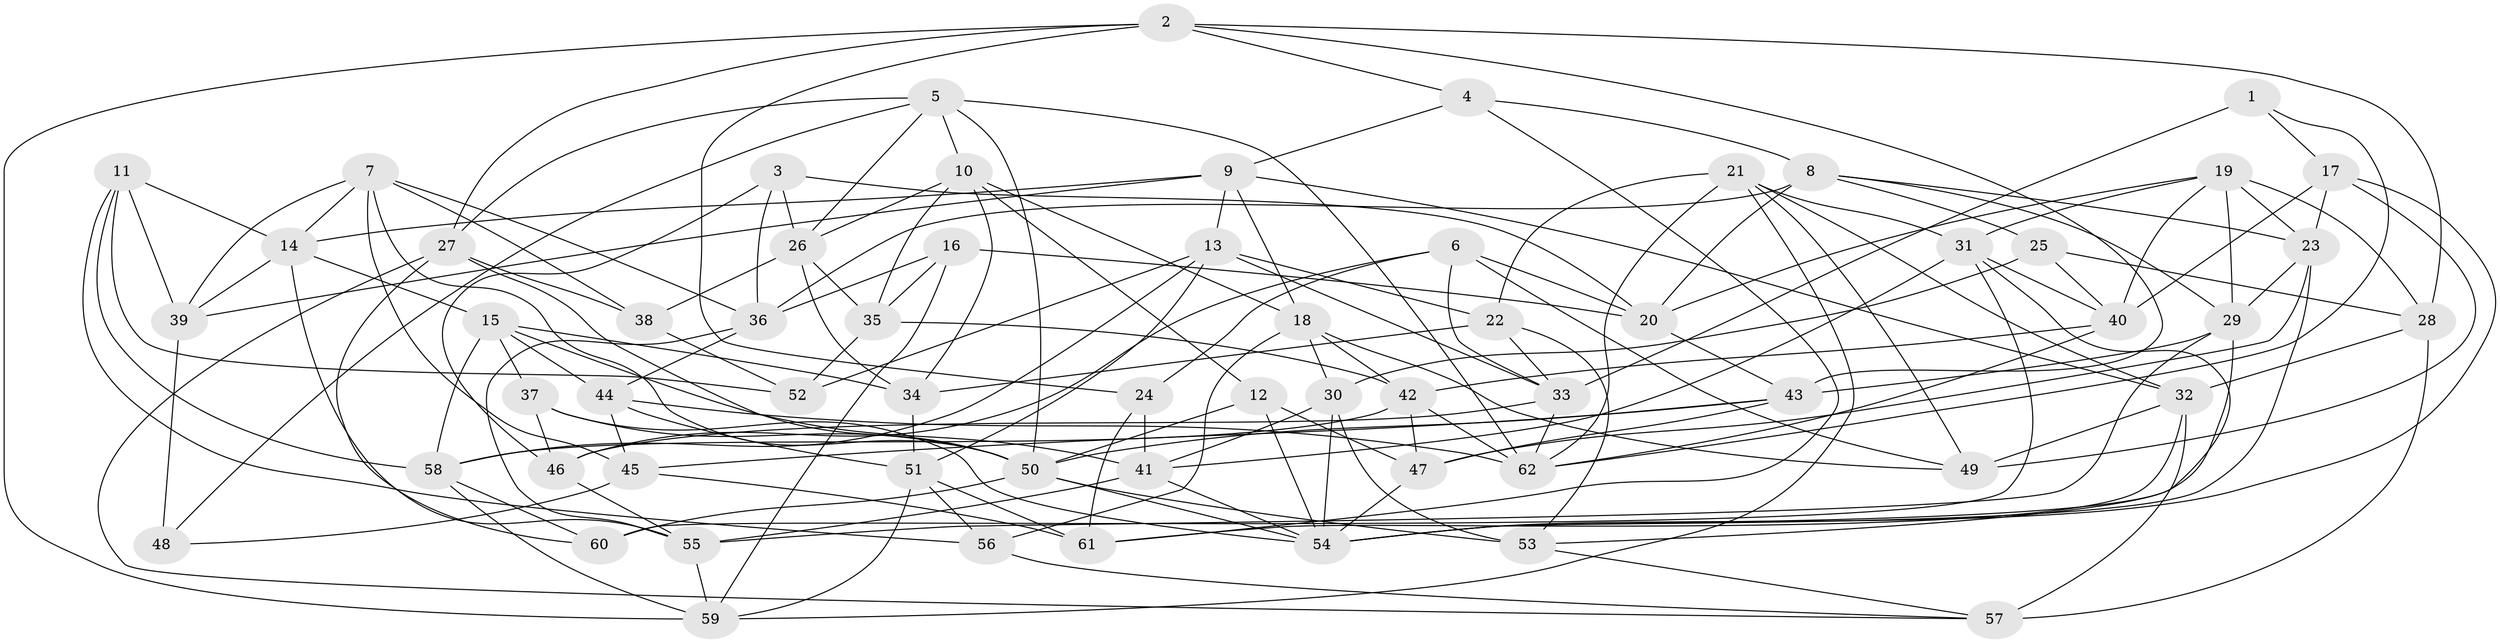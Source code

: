 // original degree distribution, {4: 1.0}
// Generated by graph-tools (version 1.1) at 2025/38/03/04/25 23:38:09]
// undirected, 62 vertices, 167 edges
graph export_dot {
  node [color=gray90,style=filled];
  1;
  2;
  3;
  4;
  5;
  6;
  7;
  8;
  9;
  10;
  11;
  12;
  13;
  14;
  15;
  16;
  17;
  18;
  19;
  20;
  21;
  22;
  23;
  24;
  25;
  26;
  27;
  28;
  29;
  30;
  31;
  32;
  33;
  34;
  35;
  36;
  37;
  38;
  39;
  40;
  41;
  42;
  43;
  44;
  45;
  46;
  47;
  48;
  49;
  50;
  51;
  52;
  53;
  54;
  55;
  56;
  57;
  58;
  59;
  60;
  61;
  62;
  1 -- 17 [weight=1.0];
  1 -- 33 [weight=2.0];
  1 -- 62 [weight=1.0];
  2 -- 4 [weight=1.0];
  2 -- 24 [weight=1.0];
  2 -- 27 [weight=1.0];
  2 -- 28 [weight=1.0];
  2 -- 43 [weight=1.0];
  2 -- 59 [weight=1.0];
  3 -- 20 [weight=1.0];
  3 -- 26 [weight=1.0];
  3 -- 36 [weight=1.0];
  3 -- 46 [weight=1.0];
  4 -- 8 [weight=1.0];
  4 -- 9 [weight=1.0];
  4 -- 61 [weight=1.0];
  5 -- 10 [weight=1.0];
  5 -- 26 [weight=1.0];
  5 -- 27 [weight=1.0];
  5 -- 48 [weight=1.0];
  5 -- 50 [weight=1.0];
  5 -- 62 [weight=1.0];
  6 -- 20 [weight=1.0];
  6 -- 24 [weight=2.0];
  6 -- 33 [weight=1.0];
  6 -- 46 [weight=1.0];
  6 -- 49 [weight=1.0];
  7 -- 14 [weight=1.0];
  7 -- 36 [weight=1.0];
  7 -- 38 [weight=1.0];
  7 -- 39 [weight=1.0];
  7 -- 45 [weight=1.0];
  7 -- 50 [weight=1.0];
  8 -- 20 [weight=1.0];
  8 -- 23 [weight=1.0];
  8 -- 25 [weight=1.0];
  8 -- 29 [weight=1.0];
  8 -- 36 [weight=1.0];
  9 -- 13 [weight=1.0];
  9 -- 14 [weight=1.0];
  9 -- 18 [weight=1.0];
  9 -- 32 [weight=1.0];
  9 -- 39 [weight=1.0];
  10 -- 12 [weight=1.0];
  10 -- 18 [weight=1.0];
  10 -- 26 [weight=1.0];
  10 -- 34 [weight=1.0];
  10 -- 35 [weight=1.0];
  11 -- 14 [weight=1.0];
  11 -- 39 [weight=1.0];
  11 -- 52 [weight=2.0];
  11 -- 56 [weight=1.0];
  11 -- 58 [weight=1.0];
  12 -- 47 [weight=1.0];
  12 -- 50 [weight=1.0];
  12 -- 54 [weight=1.0];
  13 -- 22 [weight=1.0];
  13 -- 33 [weight=1.0];
  13 -- 51 [weight=1.0];
  13 -- 52 [weight=1.0];
  13 -- 58 [weight=1.0];
  14 -- 15 [weight=1.0];
  14 -- 39 [weight=1.0];
  14 -- 55 [weight=1.0];
  15 -- 34 [weight=1.0];
  15 -- 37 [weight=1.0];
  15 -- 41 [weight=1.0];
  15 -- 44 [weight=1.0];
  15 -- 58 [weight=1.0];
  16 -- 20 [weight=1.0];
  16 -- 35 [weight=1.0];
  16 -- 36 [weight=1.0];
  16 -- 59 [weight=1.0];
  17 -- 23 [weight=1.0];
  17 -- 40 [weight=1.0];
  17 -- 49 [weight=2.0];
  17 -- 54 [weight=1.0];
  18 -- 30 [weight=1.0];
  18 -- 42 [weight=1.0];
  18 -- 49 [weight=1.0];
  18 -- 56 [weight=1.0];
  19 -- 20 [weight=1.0];
  19 -- 23 [weight=1.0];
  19 -- 28 [weight=1.0];
  19 -- 29 [weight=1.0];
  19 -- 31 [weight=1.0];
  19 -- 40 [weight=1.0];
  20 -- 43 [weight=1.0];
  21 -- 22 [weight=1.0];
  21 -- 31 [weight=1.0];
  21 -- 32 [weight=1.0];
  21 -- 49 [weight=1.0];
  21 -- 59 [weight=1.0];
  21 -- 62 [weight=1.0];
  22 -- 33 [weight=1.0];
  22 -- 34 [weight=2.0];
  22 -- 53 [weight=1.0];
  23 -- 29 [weight=1.0];
  23 -- 47 [weight=1.0];
  23 -- 54 [weight=1.0];
  24 -- 41 [weight=1.0];
  24 -- 61 [weight=2.0];
  25 -- 28 [weight=1.0];
  25 -- 30 [weight=1.0];
  25 -- 40 [weight=1.0];
  26 -- 34 [weight=1.0];
  26 -- 35 [weight=1.0];
  26 -- 38 [weight=1.0];
  27 -- 38 [weight=1.0];
  27 -- 50 [weight=1.0];
  27 -- 57 [weight=1.0];
  27 -- 60 [weight=1.0];
  28 -- 32 [weight=1.0];
  28 -- 57 [weight=2.0];
  29 -- 43 [weight=1.0];
  29 -- 54 [weight=1.0];
  29 -- 55 [weight=1.0];
  30 -- 41 [weight=1.0];
  30 -- 53 [weight=1.0];
  30 -- 54 [weight=2.0];
  31 -- 40 [weight=1.0];
  31 -- 41 [weight=1.0];
  31 -- 53 [weight=1.0];
  31 -- 60 [weight=1.0];
  32 -- 49 [weight=1.0];
  32 -- 57 [weight=1.0];
  32 -- 61 [weight=1.0];
  33 -- 46 [weight=2.0];
  33 -- 62 [weight=1.0];
  34 -- 51 [weight=1.0];
  35 -- 42 [weight=1.0];
  35 -- 52 [weight=2.0];
  36 -- 44 [weight=1.0];
  36 -- 55 [weight=1.0];
  37 -- 46 [weight=1.0];
  37 -- 50 [weight=1.0];
  37 -- 54 [weight=1.0];
  38 -- 52 [weight=1.0];
  39 -- 48 [weight=2.0];
  40 -- 42 [weight=1.0];
  40 -- 62 [weight=1.0];
  41 -- 54 [weight=1.0];
  41 -- 55 [weight=1.0];
  42 -- 47 [weight=2.0];
  42 -- 58 [weight=1.0];
  42 -- 62 [weight=2.0];
  43 -- 45 [weight=1.0];
  43 -- 47 [weight=1.0];
  43 -- 50 [weight=1.0];
  44 -- 45 [weight=2.0];
  44 -- 51 [weight=1.0];
  44 -- 62 [weight=1.0];
  45 -- 48 [weight=1.0];
  45 -- 61 [weight=1.0];
  46 -- 55 [weight=1.0];
  47 -- 54 [weight=1.0];
  50 -- 53 [weight=2.0];
  50 -- 54 [weight=1.0];
  50 -- 60 [weight=1.0];
  51 -- 56 [weight=1.0];
  51 -- 59 [weight=1.0];
  51 -- 61 [weight=1.0];
  53 -- 57 [weight=1.0];
  55 -- 59 [weight=1.0];
  56 -- 57 [weight=1.0];
  58 -- 59 [weight=1.0];
  58 -- 60 [weight=1.0];
}

